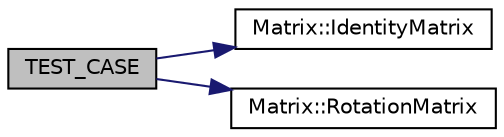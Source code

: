 digraph "TEST_CASE"
{
 // LATEX_PDF_SIZE
  edge [fontname="Helvetica",fontsize="10",labelfontname="Helvetica",labelfontsize="10"];
  node [fontname="Helvetica",fontsize="10",shape=record];
  rankdir="LR";
  Node1 [label="TEST_CASE",height=0.2,width=0.4,color="black", fillcolor="grey75", style="filled", fontcolor="black",tooltip=" "];
  Node1 -> Node2 [color="midnightblue",fontsize="10",style="solid",fontname="Helvetica"];
  Node2 [label="Matrix::IdentityMatrix",height=0.2,width=0.4,color="black", fillcolor="white", style="filled",URL="$class_matrix.html#ad97398c0cf663773e442d28dbf89cb20",tooltip="Uzyskanie macierzy jednostkowej."];
  Node1 -> Node3 [color="midnightblue",fontsize="10",style="solid",fontname="Helvetica"];
  Node3 [label="Matrix::RotationMatrix",height=0.2,width=0.4,color="black", fillcolor="white", style="filled",URL="$class_matrix.html#a1af89df1bad7f9037194efe8b8cdebbf",tooltip="Obliczanie trójwymiarowej macierzy obrotu."];
}

